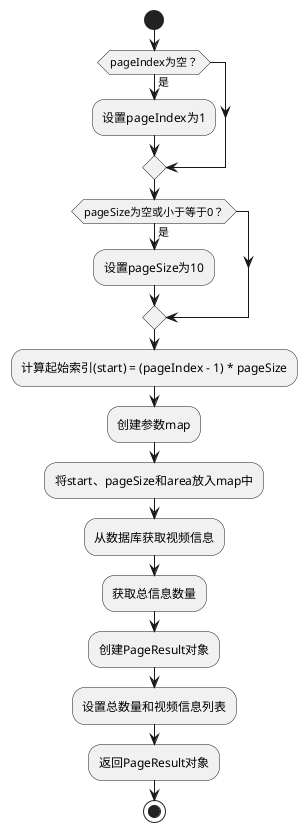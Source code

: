 @startuml

start

if (pageIndex为空？) then (是)
    :设置pageIndex为1;
endif

if (pageSize为空或小于等于0？) then (是)
    :设置pageSize为10;
endif

:计算起始索引(start) = (pageIndex - 1) * pageSize;
:创建参数map;
:将start、pageSize和area放入map中;
:从数据库获取视频信息;
:获取总信息数量;
:创建PageResult对象;
:设置总数量和视频信息列表;
:返回PageResult对象;

stop

@enduml
